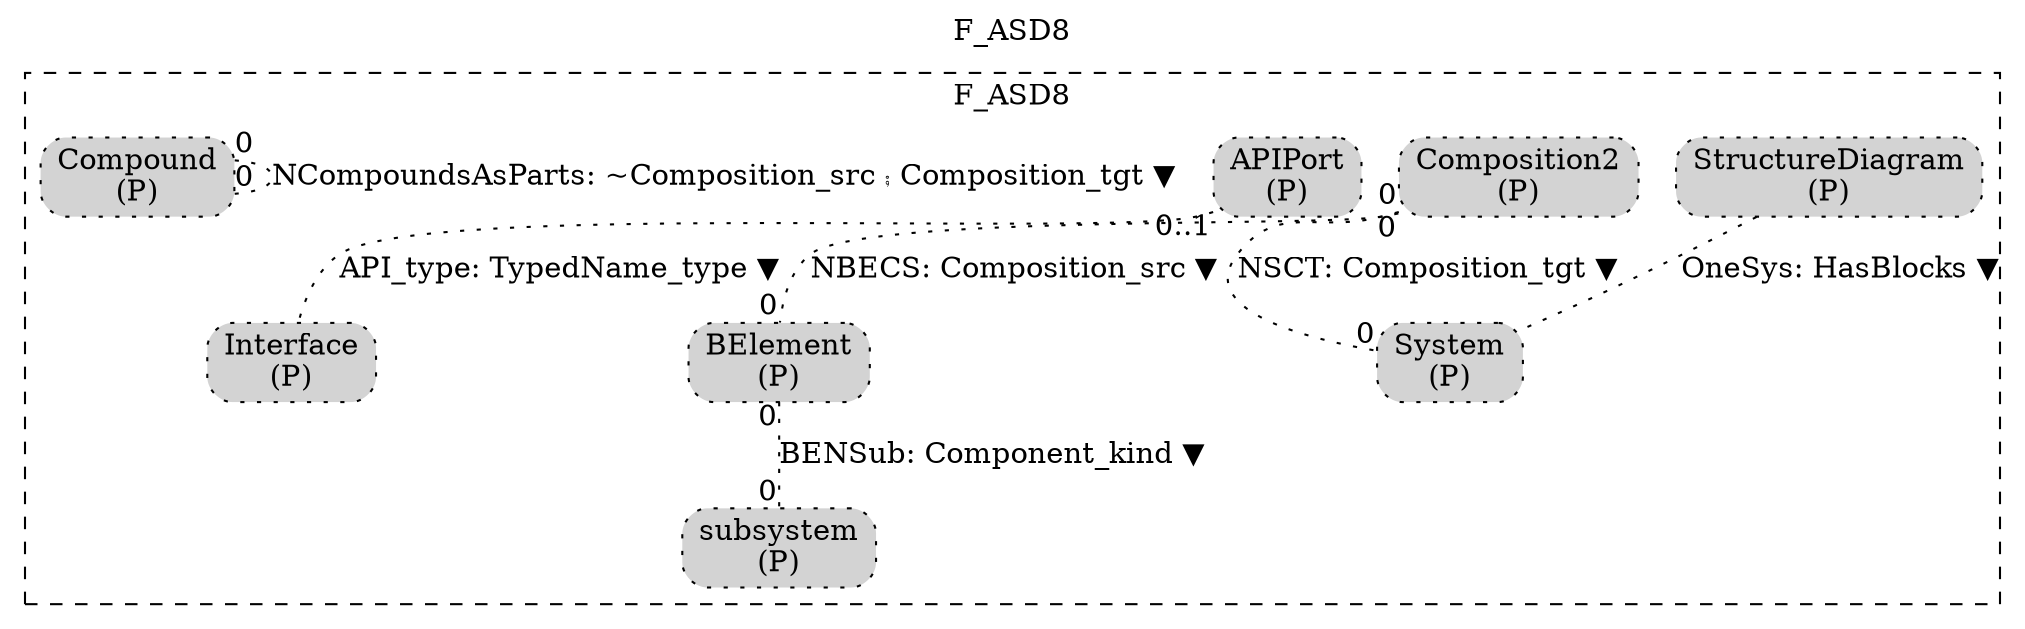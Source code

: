 digraph {graph[label=F_ASD8,labelloc=tl,labelfontsize=12];
subgraph cluster_F_ASD8{style=dashed;label=F_ASD8;
"PStructureDiagram"[shape=box,fillcolor=lightgray,style ="rounded,filled,dotted",label=<StructureDiagram<br/>(P)>];
"PComposition2"[shape=box,fillcolor=lightgray,style ="rounded,filled,dotted",label=<Composition2<br/>(P)>];
"PSystem"[shape=box,fillcolor=lightgray,style ="rounded,filled,dotted",label=<System<br/>(P)>];
"PBElement"[shape=box,fillcolor=lightgray,style ="rounded,filled,dotted",label=<BElement<br/>(P)>];
"PAPIPort"[shape=box,fillcolor=lightgray,style ="rounded,filled,dotted",label=<APIPort<br/>(P)>];
"PInterface"[shape=box,fillcolor=lightgray,style ="rounded,filled,dotted",label=<Interface<br/>(P)>];
"Psubsystem"[shape=box,fillcolor=lightgray,style ="rounded,filled,dotted",label=<subsystem<br/>(P)>];
"PCompound"[shape=box,fillcolor=lightgray,style ="rounded,filled,dotted",label=<Compound<br/>(P)>];

"PStructureDiagram"->"PSystem"[label="OneSys: HasBlocks ▼",dir=none,taillabel="",headlabel="",style=dotted];
"PComposition2"->"PSystem"[label="NSCT: Composition_tgt ▼",dir=none,taillabel="0",headlabel="0",style=dotted];
"PComposition2"->"PBElement"[label="NBECS: Composition_src ▼",dir=none,taillabel="0",headlabel="0",style=dotted];
"PBElement"->"Psubsystem"[label="BENSub: Component_kind ▼",dir=none,taillabel="0",headlabel="0",style=dotted];
"PAPIPort"->"PInterface"[label="API_type: TypedName_type ▼",dir=none,taillabel="0..1",headlabel="",style=dotted];
"PCompound"->"PCompound"[label="NCompoundsAsParts: ~Composition_src ⨾ Composition_tgt ▼",dir=none,taillabel="0",headlabel="0",style=dotted];

}








}